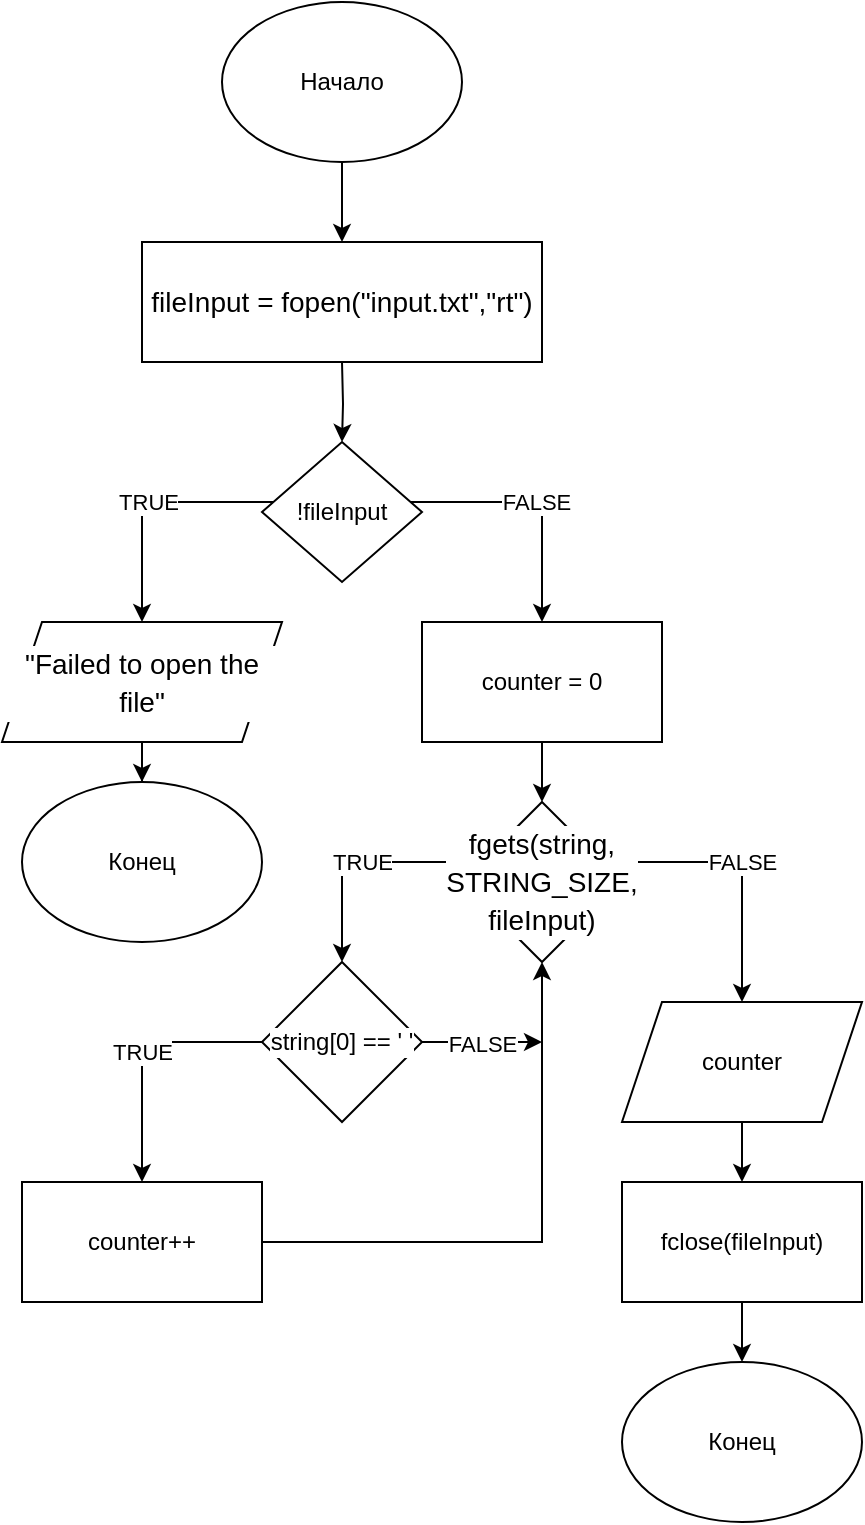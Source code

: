 <mxfile version="20.6.0" type="device"><diagram id="xgWFBAZ-FDn6yO2YYUrt" name="Страница 1"><mxGraphModel dx="2062" dy="1146" grid="1" gridSize="10" guides="1" tooltips="1" connect="1" arrows="1" fold="1" page="1" pageScale="1" pageWidth="827" pageHeight="1169" math="0" shadow="0"><root><mxCell id="0"/><mxCell id="1" parent="0"/><mxCell id="LXTrB3mBx0f3Pj0qohhB-3" style="edgeStyle=orthogonalEdgeStyle;rounded=0;orthogonalLoop=1;jettySize=auto;html=1;entryX=0.5;entryY=0;entryDx=0;entryDy=0;" edge="1" parent="1" source="LXTrB3mBx0f3Pj0qohhB-1"><mxGeometry relative="1" as="geometry"><mxPoint x="430" y="210" as="targetPoint"/></mxGeometry></mxCell><mxCell id="LXTrB3mBx0f3Pj0qohhB-1" value="Начало" style="ellipse;whiteSpace=wrap;html=1;" vertex="1" parent="1"><mxGeometry x="370" y="90" width="120" height="80" as="geometry"/></mxCell><mxCell id="LXTrB3mBx0f3Pj0qohhB-5" style="edgeStyle=orthogonalEdgeStyle;rounded=0;orthogonalLoop=1;jettySize=auto;html=1;entryX=0.5;entryY=0;entryDx=0;entryDy=0;fontColor=#000000;" edge="1" parent="1" target="LXTrB3mBx0f3Pj0qohhB-4"><mxGeometry relative="1" as="geometry"><mxPoint x="430" y="270" as="sourcePoint"/></mxGeometry></mxCell><mxCell id="LXTrB3mBx0f3Pj0qohhB-8" value="TRUE" style="edgeStyle=orthogonalEdgeStyle;rounded=0;orthogonalLoop=1;jettySize=auto;html=1;entryX=0.5;entryY=0;entryDx=0;entryDy=0;fontColor=#000000;" edge="1" parent="1" source="LXTrB3mBx0f3Pj0qohhB-4" target="LXTrB3mBx0f3Pj0qohhB-7"><mxGeometry relative="1" as="geometry"><Array as="points"><mxPoint x="330" y="340"/></Array></mxGeometry></mxCell><mxCell id="LXTrB3mBx0f3Pj0qohhB-15" value="FALSE" style="edgeStyle=orthogonalEdgeStyle;rounded=0;orthogonalLoop=1;jettySize=auto;html=1;entryX=0.5;entryY=0;entryDx=0;entryDy=0;fontColor=#000000;" edge="1" parent="1" source="LXTrB3mBx0f3Pj0qohhB-4" target="LXTrB3mBx0f3Pj0qohhB-14"><mxGeometry relative="1" as="geometry"><Array as="points"><mxPoint x="530" y="340"/></Array></mxGeometry></mxCell><mxCell id="LXTrB3mBx0f3Pj0qohhB-4" value="!fileInput" style="rhombus;whiteSpace=wrap;html=1;labelBackgroundColor=#FFFFFF;fontColor=#000000;" vertex="1" parent="1"><mxGeometry x="390" y="310" width="80" height="70" as="geometry"/></mxCell><mxCell id="LXTrB3mBx0f3Pj0qohhB-11" style="edgeStyle=orthogonalEdgeStyle;rounded=0;orthogonalLoop=1;jettySize=auto;html=1;entryX=0.5;entryY=0;entryDx=0;entryDy=0;fontColor=#000000;" edge="1" parent="1" source="LXTrB3mBx0f3Pj0qohhB-7" target="LXTrB3mBx0f3Pj0qohhB-9"><mxGeometry relative="1" as="geometry"/></mxCell><mxCell id="LXTrB3mBx0f3Pj0qohhB-7" value="&lt;div style=&quot;font-size: 14px; line-height: 19px;&quot;&gt;&lt;span style=&quot;background-color: rgb(255, 255, 255);&quot;&gt;&quot;Failed to open the file&quot;&lt;/span&gt;&lt;/div&gt;" style="shape=parallelogram;perimeter=parallelogramPerimeter;whiteSpace=wrap;html=1;fixedSize=1;labelBackgroundColor=#FFFFFF;fontColor=#000000;" vertex="1" parent="1"><mxGeometry x="260" y="400" width="140" height="60" as="geometry"/></mxCell><mxCell id="LXTrB3mBx0f3Pj0qohhB-9" value="Конец" style="ellipse;whiteSpace=wrap;html=1;labelBackgroundColor=#FFFFFF;fontColor=#000000;" vertex="1" parent="1"><mxGeometry x="270" y="480" width="120" height="80" as="geometry"/></mxCell><mxCell id="LXTrB3mBx0f3Pj0qohhB-12" value="&lt;span style=&quot;font-size: 14px;&quot;&gt;fileInput = fopen(&quot;input.txt&quot;,&quot;rt&quot;)&lt;/span&gt;" style="rounded=0;whiteSpace=wrap;html=1;labelBackgroundColor=#FFFFFF;fontColor=#000000;" vertex="1" parent="1"><mxGeometry x="330" y="210" width="200" height="60" as="geometry"/></mxCell><mxCell id="LXTrB3mBx0f3Pj0qohhB-17" style="edgeStyle=orthogonalEdgeStyle;rounded=0;orthogonalLoop=1;jettySize=auto;html=1;entryX=0.5;entryY=0;entryDx=0;entryDy=0;fontColor=#000000;" edge="1" parent="1" source="LXTrB3mBx0f3Pj0qohhB-14" target="LXTrB3mBx0f3Pj0qohhB-16"><mxGeometry relative="1" as="geometry"/></mxCell><mxCell id="LXTrB3mBx0f3Pj0qohhB-14" value="counter = 0" style="rounded=0;whiteSpace=wrap;html=1;labelBackgroundColor=#FFFFFF;fontColor=#000000;" vertex="1" parent="1"><mxGeometry x="470" y="400" width="120" height="60" as="geometry"/></mxCell><mxCell id="LXTrB3mBx0f3Pj0qohhB-19" value="FALSE" style="edgeStyle=orthogonalEdgeStyle;rounded=0;orthogonalLoop=1;jettySize=auto;html=1;entryX=0.5;entryY=0;entryDx=0;entryDy=0;fontColor=#000000;" edge="1" parent="1" source="LXTrB3mBx0f3Pj0qohhB-16" target="LXTrB3mBx0f3Pj0qohhB-18"><mxGeometry relative="1" as="geometry"><Array as="points"><mxPoint x="630" y="520"/></Array></mxGeometry></mxCell><mxCell id="LXTrB3mBx0f3Pj0qohhB-25" value="TRUE" style="edgeStyle=orthogonalEdgeStyle;rounded=0;orthogonalLoop=1;jettySize=auto;html=1;fontFamily=Helvetica;fontColor=#000000;" edge="1" parent="1" source="LXTrB3mBx0f3Pj0qohhB-16" target="LXTrB3mBx0f3Pj0qohhB-24"><mxGeometry relative="1" as="geometry"><Array as="points"><mxPoint x="430" y="520"/></Array></mxGeometry></mxCell><mxCell id="LXTrB3mBx0f3Pj0qohhB-16" value="&lt;div style=&quot;font-size: 14px; line-height: 19px;&quot;&gt;&lt;span style=&quot;background-color: rgb(255, 255, 255);&quot;&gt;fgets(string, STRING_SIZE, fileInput)&lt;/span&gt;&lt;/div&gt;" style="rhombus;whiteSpace=wrap;html=1;labelBackgroundColor=#FFFFFF;fontColor=#000000;" vertex="1" parent="1"><mxGeometry x="490" y="490" width="80" height="80" as="geometry"/></mxCell><mxCell id="LXTrB3mBx0f3Pj0qohhB-21" style="edgeStyle=orthogonalEdgeStyle;rounded=0;orthogonalLoop=1;jettySize=auto;html=1;entryX=0.5;entryY=0;entryDx=0;entryDy=0;fontColor=#000000;" edge="1" parent="1" source="LXTrB3mBx0f3Pj0qohhB-18" target="LXTrB3mBx0f3Pj0qohhB-20"><mxGeometry relative="1" as="geometry"/></mxCell><mxCell id="LXTrB3mBx0f3Pj0qohhB-18" value="counter" style="shape=parallelogram;perimeter=parallelogramPerimeter;whiteSpace=wrap;html=1;fixedSize=1;labelBackgroundColor=#FFFFFF;fontColor=#000000;" vertex="1" parent="1"><mxGeometry x="570" y="590" width="120" height="60" as="geometry"/></mxCell><mxCell id="LXTrB3mBx0f3Pj0qohhB-23" style="edgeStyle=orthogonalEdgeStyle;rounded=0;orthogonalLoop=1;jettySize=auto;html=1;entryX=0.5;entryY=0;entryDx=0;entryDy=0;fontFamily=Helvetica;fontColor=#000000;" edge="1" parent="1" source="LXTrB3mBx0f3Pj0qohhB-20" target="LXTrB3mBx0f3Pj0qohhB-22"><mxGeometry relative="1" as="geometry"/></mxCell><mxCell id="LXTrB3mBx0f3Pj0qohhB-20" value="fclose(fileInput)" style="rounded=0;whiteSpace=wrap;html=1;labelBackgroundColor=#FFFFFF;fontColor=#000000;" vertex="1" parent="1"><mxGeometry x="570" y="680" width="120" height="60" as="geometry"/></mxCell><mxCell id="LXTrB3mBx0f3Pj0qohhB-22" value="Конец" style="ellipse;whiteSpace=wrap;html=1;labelBackgroundColor=#FFFFFF;fontColor=#000000;" vertex="1" parent="1"><mxGeometry x="570" y="770" width="120" height="80" as="geometry"/></mxCell><mxCell id="LXTrB3mBx0f3Pj0qohhB-27" value="TRUE" style="edgeStyle=orthogonalEdgeStyle;rounded=0;orthogonalLoop=1;jettySize=auto;html=1;fontFamily=Helvetica;fontColor=#000000;" edge="1" parent="1" source="LXTrB3mBx0f3Pj0qohhB-24" target="LXTrB3mBx0f3Pj0qohhB-26"><mxGeometry relative="1" as="geometry"><Array as="points"><mxPoint x="330" y="610"/></Array></mxGeometry></mxCell><mxCell id="LXTrB3mBx0f3Pj0qohhB-29" value="FALSE" style="edgeStyle=orthogonalEdgeStyle;rounded=0;orthogonalLoop=1;jettySize=auto;html=1;fontFamily=Helvetica;fontColor=#000000;" edge="1" parent="1" source="LXTrB3mBx0f3Pj0qohhB-24"><mxGeometry relative="1" as="geometry"><mxPoint x="530" y="610" as="targetPoint"/></mxGeometry></mxCell><mxCell id="LXTrB3mBx0f3Pj0qohhB-24" value="string[0] == ' '" style="rhombus;whiteSpace=wrap;html=1;labelBackgroundColor=#FFFFFF;fontFamily=Helvetica;fontColor=#000000;" vertex="1" parent="1"><mxGeometry x="390" y="570" width="80" height="80" as="geometry"/></mxCell><mxCell id="LXTrB3mBx0f3Pj0qohhB-28" style="edgeStyle=orthogonalEdgeStyle;rounded=0;orthogonalLoop=1;jettySize=auto;html=1;fontFamily=Helvetica;fontColor=#000000;entryX=0.5;entryY=1;entryDx=0;entryDy=0;" edge="1" parent="1" source="LXTrB3mBx0f3Pj0qohhB-26" target="LXTrB3mBx0f3Pj0qohhB-16"><mxGeometry relative="1" as="geometry"><mxPoint x="354" y="810" as="targetPoint"/></mxGeometry></mxCell><mxCell id="LXTrB3mBx0f3Pj0qohhB-26" value="counter++" style="rounded=0;whiteSpace=wrap;html=1;labelBackgroundColor=#FFFFFF;fontFamily=Helvetica;fontColor=#000000;" vertex="1" parent="1"><mxGeometry x="270" y="680" width="120" height="60" as="geometry"/></mxCell></root></mxGraphModel></diagram></mxfile>